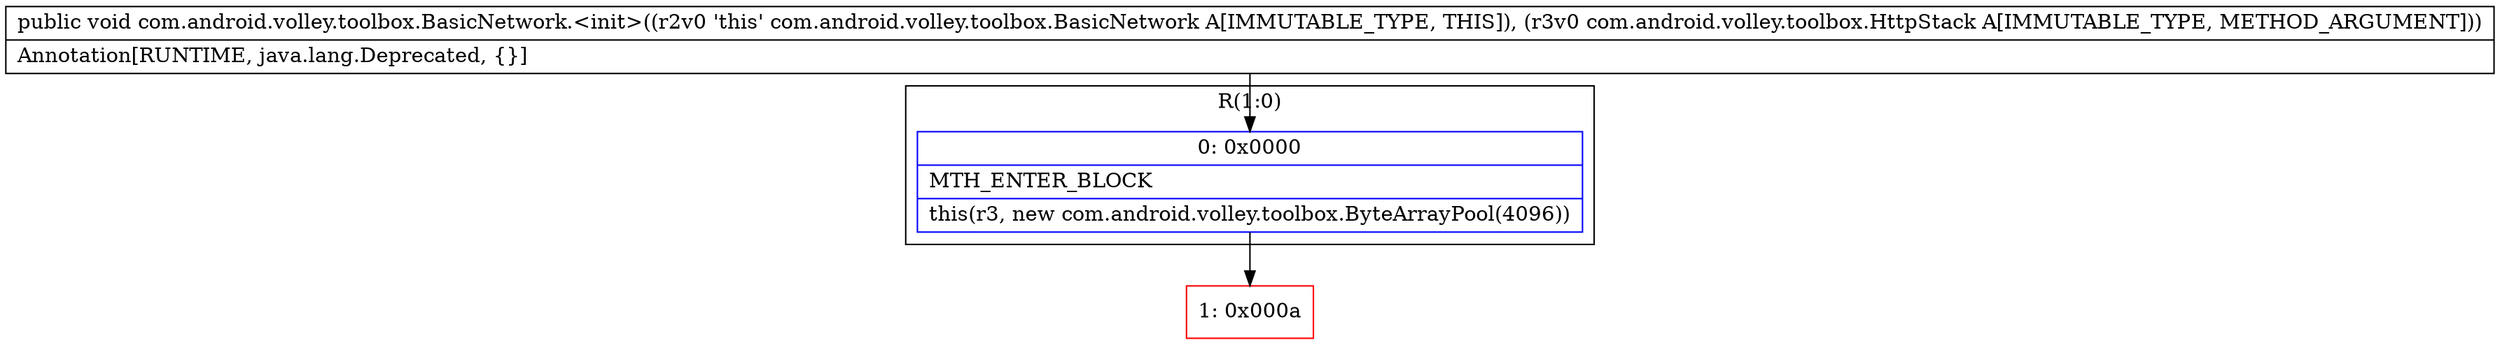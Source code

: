 digraph "CFG forcom.android.volley.toolbox.BasicNetwork.\<init\>(Lcom\/android\/volley\/toolbox\/HttpStack;)V" {
subgraph cluster_Region_1667306429 {
label = "R(1:0)";
node [shape=record,color=blue];
Node_0 [shape=record,label="{0\:\ 0x0000|MTH_ENTER_BLOCK\l|this(r3, new com.android.volley.toolbox.ByteArrayPool(4096))\l}"];
}
Node_1 [shape=record,color=red,label="{1\:\ 0x000a}"];
MethodNode[shape=record,label="{public void com.android.volley.toolbox.BasicNetwork.\<init\>((r2v0 'this' com.android.volley.toolbox.BasicNetwork A[IMMUTABLE_TYPE, THIS]), (r3v0 com.android.volley.toolbox.HttpStack A[IMMUTABLE_TYPE, METHOD_ARGUMENT]))  | Annotation[RUNTIME, java.lang.Deprecated, \{\}]\l}"];
MethodNode -> Node_0;
Node_0 -> Node_1;
}

